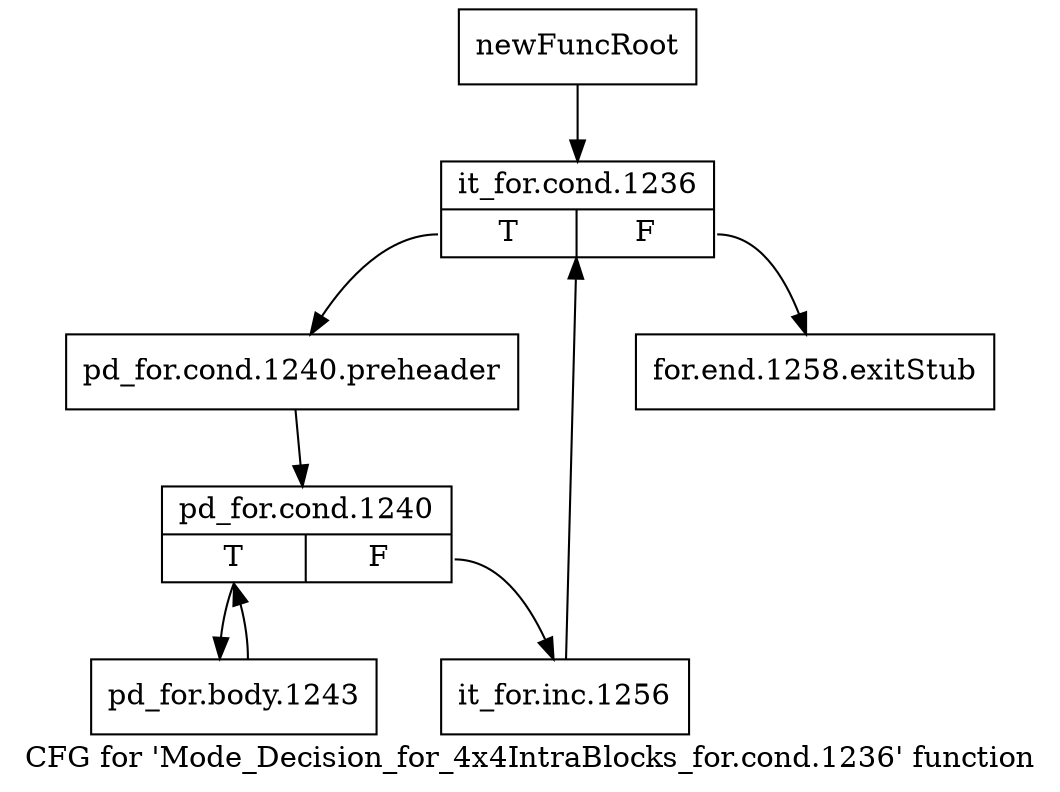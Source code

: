 digraph "CFG for 'Mode_Decision_for_4x4IntraBlocks_for.cond.1236' function" {
	label="CFG for 'Mode_Decision_for_4x4IntraBlocks_for.cond.1236' function";

	Node0x2b1ea20 [shape=record,label="{newFuncRoot}"];
	Node0x2b1ea20 -> Node0x2b1ef30;
	Node0x2b1ea70 [shape=record,label="{for.end.1258.exitStub}"];
	Node0x2b1ef30 [shape=record,label="{it_for.cond.1236|{<s0>T|<s1>F}}"];
	Node0x2b1ef30:s0 -> Node0x2b1ef80;
	Node0x2b1ef30:s1 -> Node0x2b1ea70;
	Node0x2b1ef80 [shape=record,label="{pd_for.cond.1240.preheader}"];
	Node0x2b1ef80 -> Node0x2b1efd0;
	Node0x2b1efd0 [shape=record,label="{pd_for.cond.1240|{<s0>T|<s1>F}}"];
	Node0x2b1efd0:s0 -> Node0x2b1f070;
	Node0x2b1efd0:s1 -> Node0x2b1f020;
	Node0x2b1f020 [shape=record,label="{it_for.inc.1256}"];
	Node0x2b1f020 -> Node0x2b1ef30;
	Node0x2b1f070 [shape=record,label="{pd_for.body.1243}"];
	Node0x2b1f070 -> Node0x2b1efd0;
}

